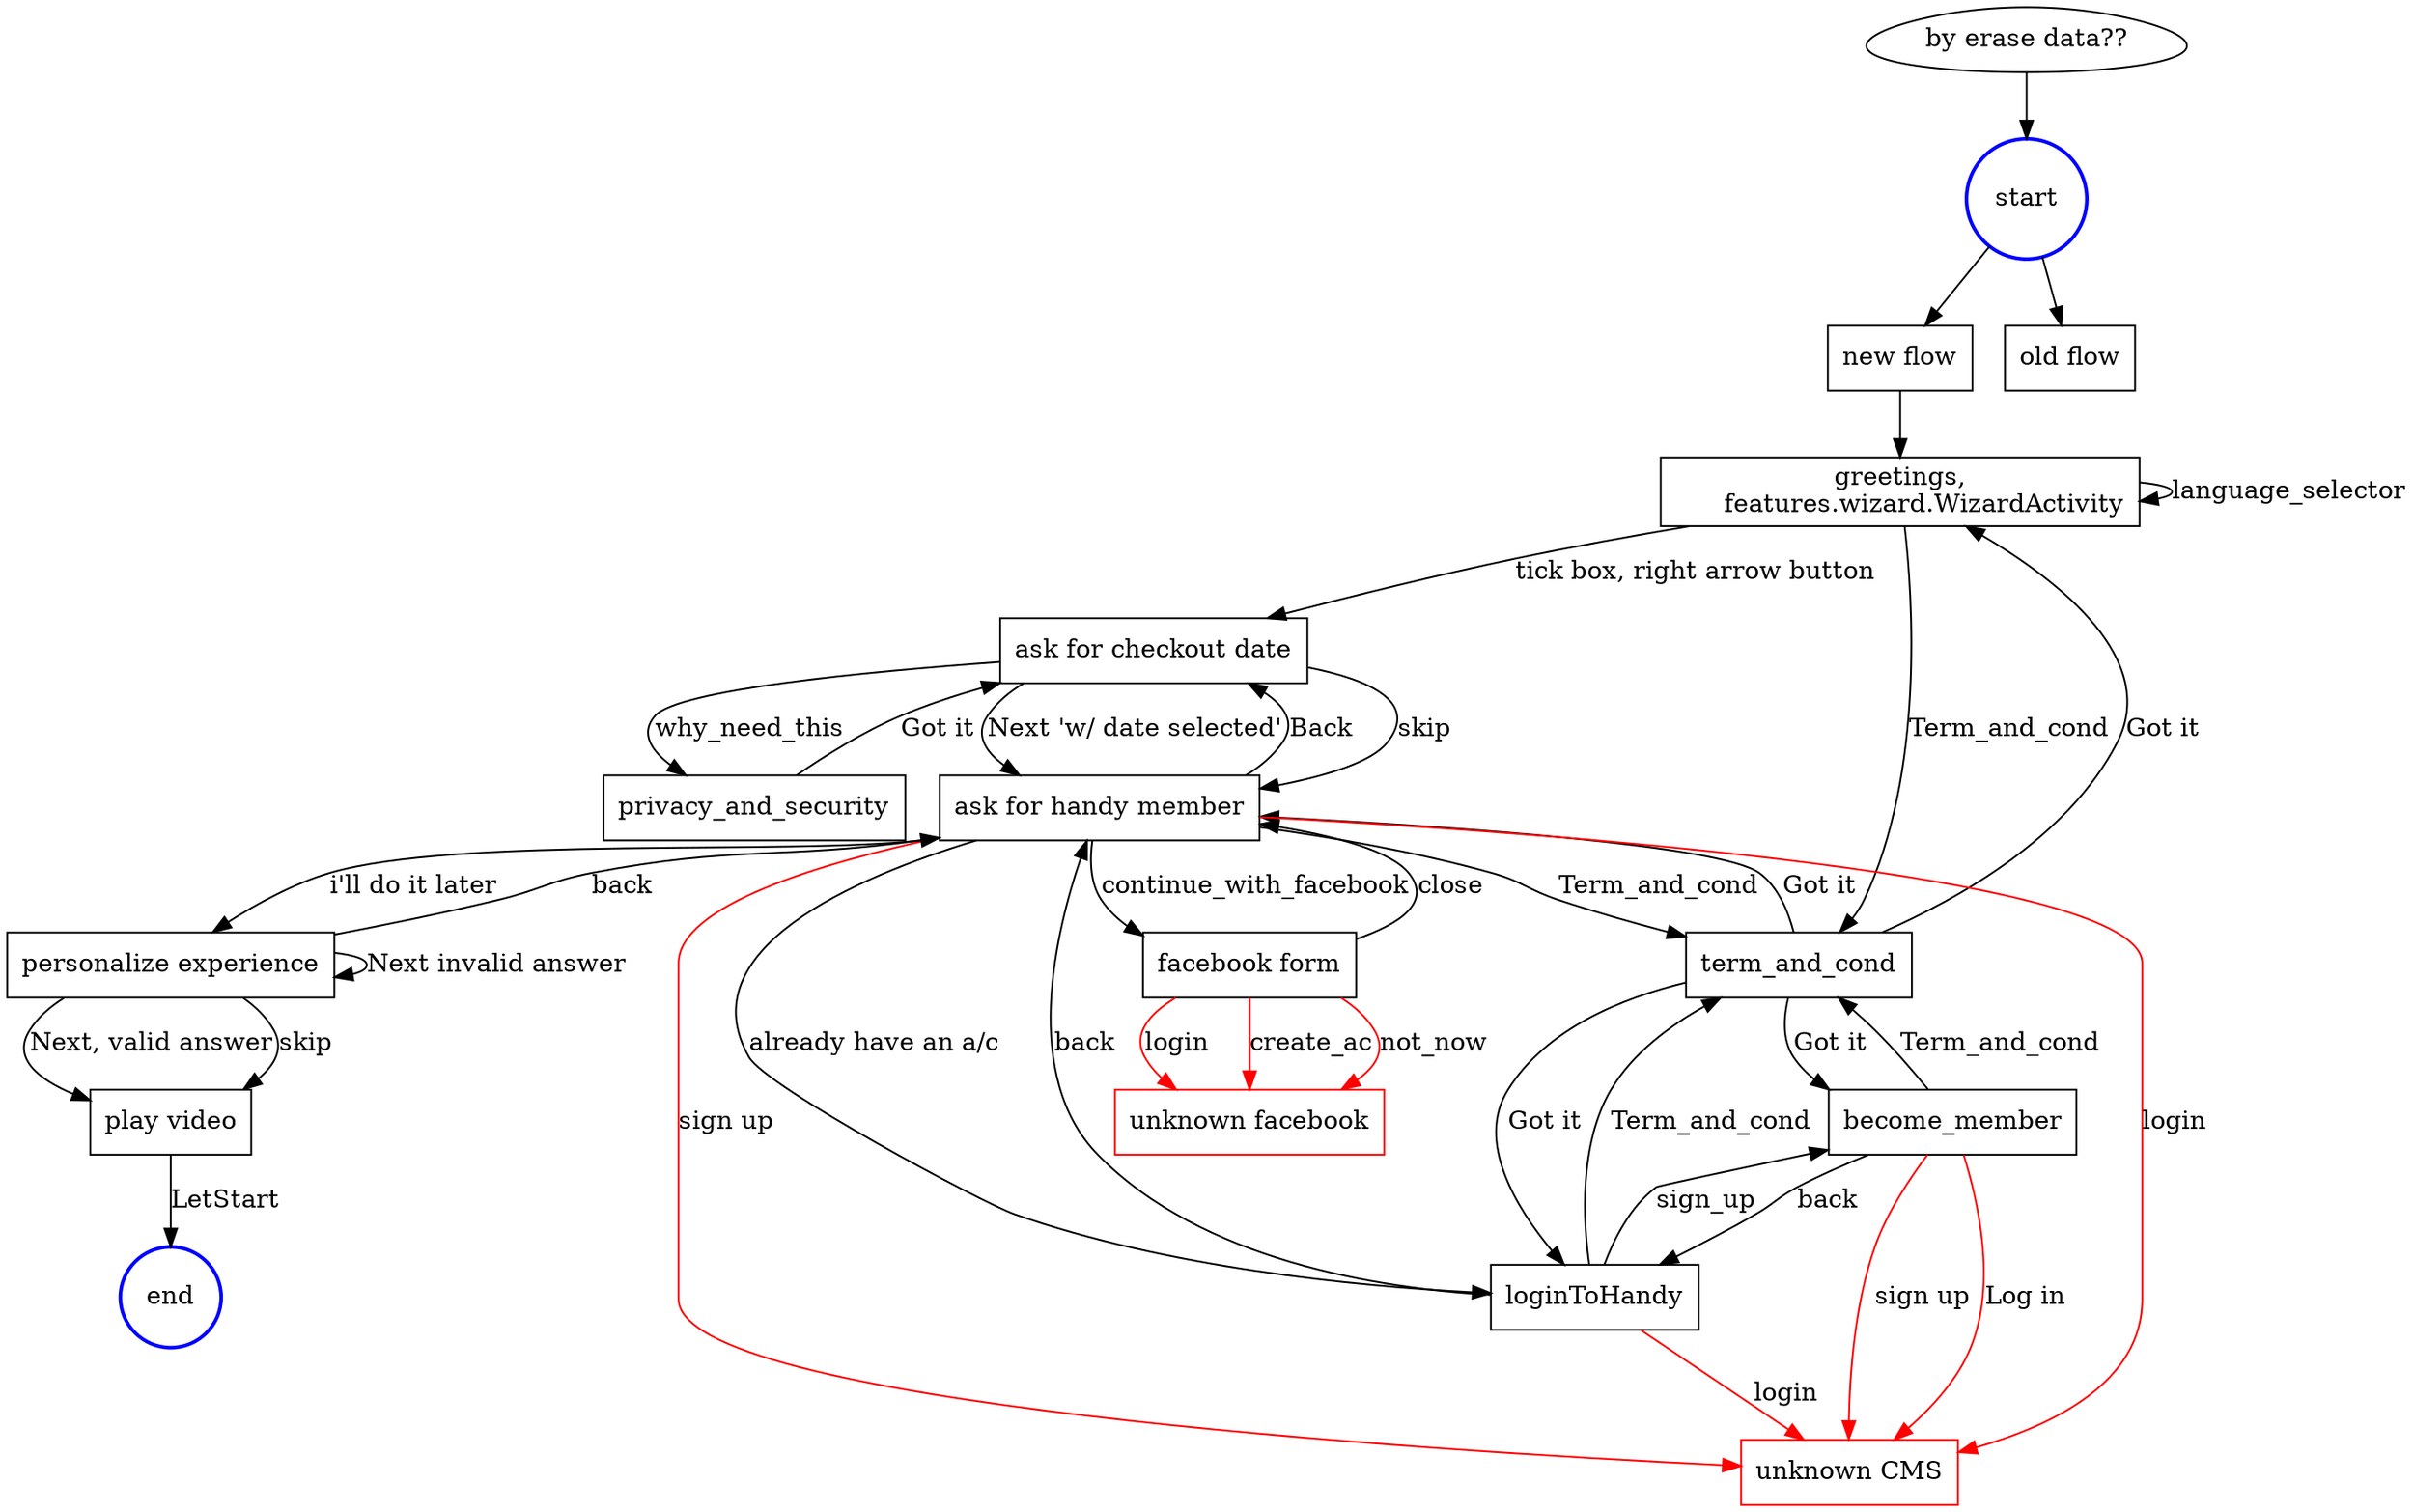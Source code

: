 digraph new_activation_flow {
	#size="1200,1200"
	node
      [label ="???"] [shape = rectangle];
      ActStart [label = "start"] [shape = circle] [color=blue style=bold]
      ActEnd [label = "end"] [shape = circle] [color=blue style=bold]

      wv_start [label = "greetings,
      features.wizard.WizardActivity"]
      wv_PrivacyAndSecurity [label = "privacy_and_security"]
      wv_AskForCheckoutDate [label = "ask for checkout date"]
      wv_TermAndCond [label = "term_and_cond"]
      wv_HandyMember [label = "ask for handy member"]
      wv_PesonalizeExperience [label = "personalize experience"]
      wv_LoginToAccount [label = "loginToHandy"]
      wv_BecomeMember [label = "become_member"]
      wv_FacebookLoginform [label = "facebook form"]
      wv_loadvideo [label = "play video"]
      unknown_facebook [label = "unknown facebook"] [color=red]
      unknown_CMS [label = "unknown CMS"] [color=red]

      cond_eraseData [label="by erase data??"] [shape = egg]


      proc_newflow [label="new flow"]
      proc_oldflow [label="old flow"]


    cond_eraseData -> ActStart

    ActStart -> proc_newflow
    ActStart -> proc_oldflow

    proc_newflow -> wv_start

    wv_start -> wv_AskForCheckoutDate [ label = "tick box, right arrow button" ];
    wv_start -> wv_start [ label = "language_selector" ];
    wv_start -> wv_TermAndCond [ label = "Term_and_cond" ];
    wv_TermAndCond -> wv_start [ label = "Got it" ];
    wv_PrivacyAndSecurity -> wv_AskForCheckoutDate [ label = "Got it" ];
    wv_AskForCheckoutDate -> wv_PrivacyAndSecurity [ label = "why_need_this" ];
    wv_AskForCheckoutDate -> wv_HandyMember [ label = "skip" ];
    wv_AskForCheckoutDate -> wv_HandyMember [ label = "Next 'w/ date selected'" ];
    wv_HandyMember -> wv_AskForCheckoutDate [ label = "Back" ];
    wv_HandyMember -> wv_PesonalizeExperience [ label = "i'll do it later" ];
    wv_PesonalizeExperience -> wv_HandyMember [label="back"]
    wv_HandyMember -> wv_TermAndCond [ label = "Term_and_cond" ];
    wv_TermAndCond -> wv_HandyMember [ label = "Got it" ];
    wv_HandyMember -> wv_LoginToAccount [ label = "already have an a/c" ];
    wv_LoginToAccount -> wv_HandyMember [ label = "back" ];
    wv_LoginToAccount -> wv_TermAndCond [ label = "Term_and_cond" ];
    wv_TermAndCond -> wv_LoginToAccount [ label = "Got it" ];
    wv_LoginToAccount -> wv_BecomeMember [ label = "sign_up" ];
    wv_BecomeMember -> unknown_CMS [color="red"] [ label = "sign up" ];
    wv_BecomeMember -> unknown_CMS [color="red"] [ label = "Log in" ];
    wv_BecomeMember -> wv_TermAndCond [ label = "Term_and_cond" ];
    wv_TermAndCond -> wv_BecomeMember [ label = "Got it" ];
    wv_BecomeMember -> wv_LoginToAccount [ label = "back" ];
    wv_HandyMember -> unknown_CMS [color="red"] [ label = "sign up" ];
    wv_HandyMember -> unknown_CMS [color="red"] [ label = "login" ];
    wv_HandyMember -> wv_FacebookLoginform [ label = "continue_with_facebook" ];
    wv_FacebookLoginform -> wv_HandyMember [ label = "close" ];
    wv_FacebookLoginform -> unknown_facebook [color="red"] [ label = "login" ];
    wv_FacebookLoginform -> unknown_facebook [color="red"] [ label = "create_ac" ];
    wv_FacebookLoginform -> unknown_facebook [color="red"] [ label = "not_now" ];
    wv_LoginToAccount -> unknown_CMS [color="red"] [ label = "login" ];
    wv_PesonalizeExperience -> wv_PesonalizeExperience [ label = "Next invalid answer" ];

    wv_PesonalizeExperience -> wv_loadvideo [ label = "Next, valid answer" ];
    wv_PesonalizeExperience -> wv_loadvideo [ label = "skip" ];
    wv_loadvideo -> ActEnd [ label = "LetStart" ];
}
